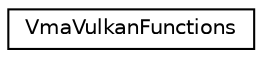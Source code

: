 digraph "Graphical Class Hierarchy"
{
  edge [fontname="Helvetica",fontsize="10",labelfontname="Helvetica",labelfontsize="10"];
  node [fontname="Helvetica",fontsize="10",shape=record];
  rankdir="LR";
  Node0 [label="VmaVulkanFunctions",height=0.2,width=0.4,color="black", fillcolor="white", style="filled",URL="$structVmaVulkanFunctions.html",tooltip="Pointers to some Vulkan functions - a subset used by the library. "];
}

